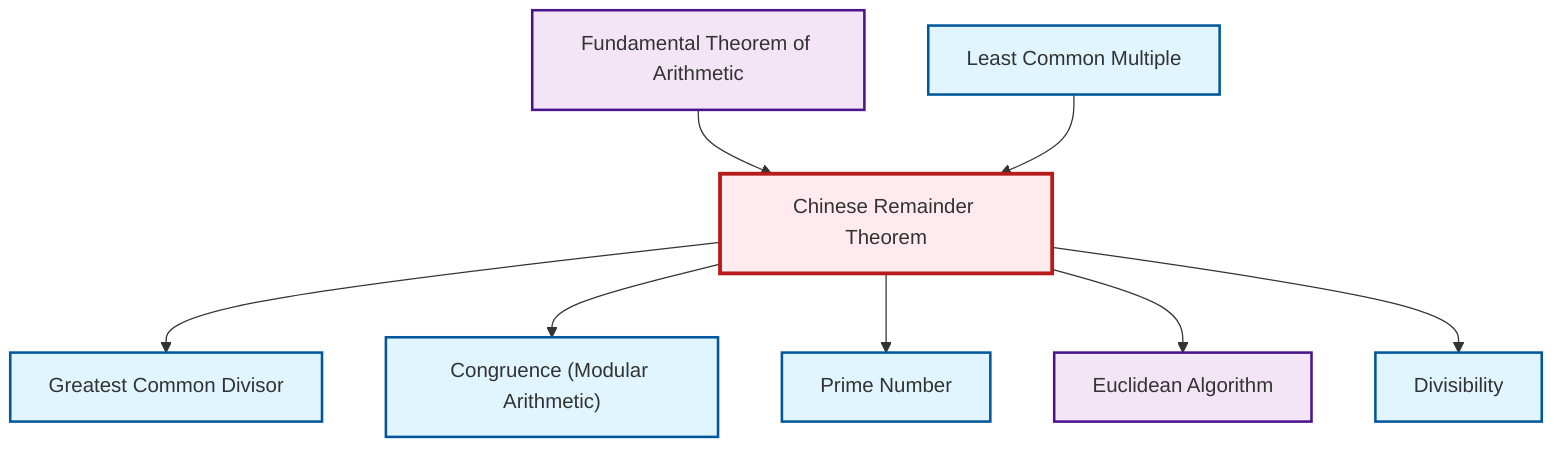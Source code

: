 graph TD
    classDef definition fill:#e1f5fe,stroke:#01579b,stroke-width:2px
    classDef theorem fill:#f3e5f5,stroke:#4a148c,stroke-width:2px
    classDef axiom fill:#fff3e0,stroke:#e65100,stroke-width:2px
    classDef example fill:#e8f5e9,stroke:#1b5e20,stroke-width:2px
    classDef current fill:#ffebee,stroke:#b71c1c,stroke-width:3px
    thm-chinese-remainder["Chinese Remainder Theorem"]:::theorem
    thm-euclidean-algorithm["Euclidean Algorithm"]:::theorem
    def-gcd["Greatest Common Divisor"]:::definition
    def-lcm["Least Common Multiple"]:::definition
    thm-fundamental-arithmetic["Fundamental Theorem of Arithmetic"]:::theorem
    def-divisibility["Divisibility"]:::definition
    def-prime["Prime Number"]:::definition
    def-congruence["Congruence (Modular Arithmetic)"]:::definition
    thm-chinese-remainder --> def-gcd
    thm-chinese-remainder --> def-congruence
    thm-chinese-remainder --> def-prime
    thm-chinese-remainder --> thm-euclidean-algorithm
    thm-chinese-remainder --> def-divisibility
    thm-fundamental-arithmetic --> thm-chinese-remainder
    def-lcm --> thm-chinese-remainder
    class thm-chinese-remainder current